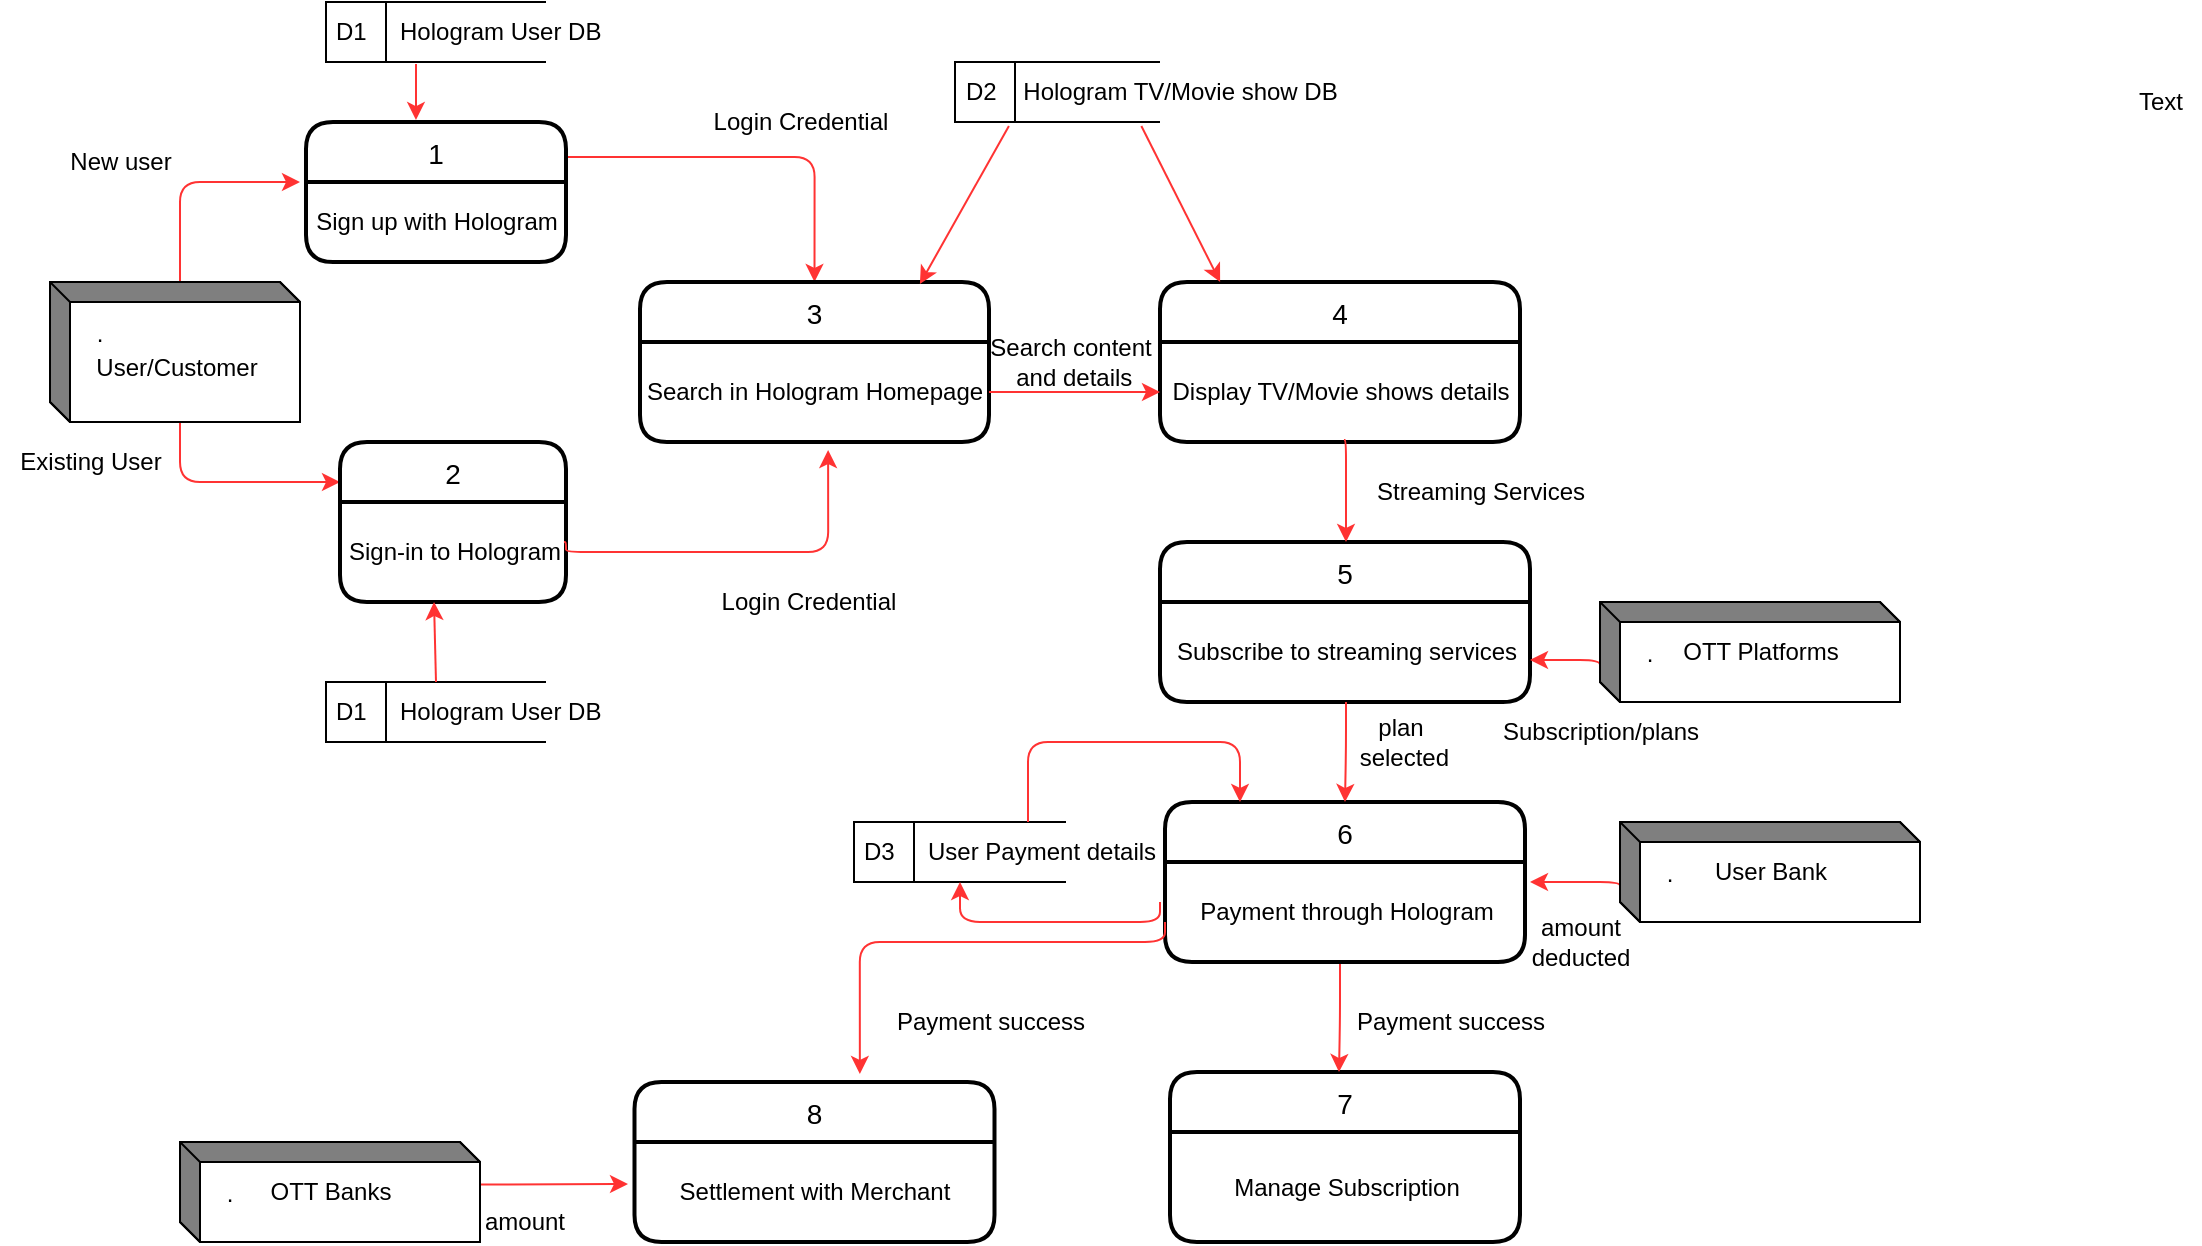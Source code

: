 <mxfile version="13.10.4" type="github">
  <diagram id="VBWb_MF_6VekWjtBwyfj" name="Page-1">
    <mxGraphModel dx="1886" dy="610" grid="0" gridSize="10" guides="1" tooltips="1" connect="1" arrows="1" fold="1" page="1" pageScale="1" pageWidth="827" pageHeight="1169" math="0" shadow="0">
      <root>
        <mxCell id="0" />
        <mxCell id="1" parent="0" />
        <mxCell id="JjaZK3aPunvva8pomJr4-2" value="" style="endArrow=classic;html=1;fillColor=#FF0000;strokeColor=#FF3333;" parent="1" edge="1">
          <mxGeometry width="50" height="50" relative="1" as="geometry">
            <mxPoint x="100" y="150" as="sourcePoint" />
            <mxPoint x="160" y="100" as="targetPoint" />
            <Array as="points">
              <mxPoint x="100" y="100" />
            </Array>
          </mxGeometry>
        </mxCell>
        <mxCell id="JjaZK3aPunvva8pomJr4-3" value="" style="endArrow=classic;html=1;fillColor=#FF0000;strokeColor=#FF3333;exitX=0.75;exitY=1;exitDx=0;exitDy=0;entryX=0;entryY=0.25;entryDx=0;entryDy=0;" parent="1" target="JjaZK3aPunvva8pomJr4-7" edge="1">
          <mxGeometry width="50" height="50" relative="1" as="geometry">
            <mxPoint x="100" y="200" as="sourcePoint" />
            <mxPoint x="414" y="340" as="targetPoint" />
            <Array as="points">
              <mxPoint x="100" y="250" />
            </Array>
          </mxGeometry>
        </mxCell>
        <mxCell id="JjaZK3aPunvva8pomJr4-4" value="" style="edgeStyle=segmentEdgeStyle;endArrow=classic;html=1;strokeColor=#FF3333;fillColor=#FF0000;entryX=0.5;entryY=0;entryDx=0;entryDy=0;exitX=1;exitY=0.25;exitDx=0;exitDy=0;" parent="1" source="JjaZK3aPunvva8pomJr4-5" target="JjaZK3aPunvva8pomJr4-9" edge="1">
          <mxGeometry width="50" height="50" relative="1" as="geometry">
            <mxPoint x="570" y="170" as="sourcePoint" />
            <mxPoint x="499.72" y="141" as="targetPoint" />
            <Array as="points" />
          </mxGeometry>
        </mxCell>
        <mxCell id="JjaZK3aPunvva8pomJr4-5" value="1" style="swimlane;childLayout=stackLayout;horizontal=1;startSize=30;horizontalStack=0;rounded=1;fontSize=14;fontStyle=0;strokeWidth=2;resizeParent=0;resizeLast=1;shadow=0;dashed=0;align=center;" parent="1" vertex="1">
          <mxGeometry x="163" y="70" width="130" height="70" as="geometry">
            <mxRectangle x="20" y="370" width="40" height="30" as="alternateBounds" />
          </mxGeometry>
        </mxCell>
        <mxCell id="JjaZK3aPunvva8pomJr4-6" value="Sign up with Hologram" style="text;html=1;align=center;verticalAlign=middle;resizable=0;points=[];autosize=1;" parent="JjaZK3aPunvva8pomJr4-5" vertex="1">
          <mxGeometry y="30" width="130" height="40" as="geometry" />
        </mxCell>
        <mxCell id="JjaZK3aPunvva8pomJr4-7" value="2" style="swimlane;childLayout=stackLayout;horizontal=1;startSize=30;horizontalStack=0;rounded=1;fontSize=14;fontStyle=0;strokeWidth=2;resizeParent=0;resizeLast=1;shadow=0;dashed=0;align=center;" parent="1" vertex="1">
          <mxGeometry x="180" y="230" width="113" height="80" as="geometry">
            <mxRectangle x="20" y="370" width="40" height="30" as="alternateBounds" />
          </mxGeometry>
        </mxCell>
        <mxCell id="JjaZK3aPunvva8pomJr4-8" value="Sign-in to Hologram" style="text;html=1;align=center;verticalAlign=middle;resizable=0;points=[];autosize=1;" parent="JjaZK3aPunvva8pomJr4-7" vertex="1">
          <mxGeometry y="30" width="113" height="50" as="geometry" />
        </mxCell>
        <mxCell id="JjaZK3aPunvva8pomJr4-9" value="3" style="swimlane;childLayout=stackLayout;horizontal=1;startSize=30;horizontalStack=0;rounded=1;fontSize=14;fontStyle=0;strokeWidth=2;resizeParent=0;resizeLast=1;shadow=0;dashed=0;align=center;" parent="1" vertex="1">
          <mxGeometry x="330" y="150" width="174.5" height="80" as="geometry">
            <mxRectangle x="20" y="370" width="40" height="30" as="alternateBounds" />
          </mxGeometry>
        </mxCell>
        <mxCell id="JjaZK3aPunvva8pomJr4-10" value="Search in Hologram Homepage" style="text;html=1;align=center;verticalAlign=middle;resizable=0;points=[];autosize=1;" parent="JjaZK3aPunvva8pomJr4-9" vertex="1">
          <mxGeometry y="30" width="174.5" height="50" as="geometry" />
        </mxCell>
        <mxCell id="JjaZK3aPunvva8pomJr4-11" value="4" style="swimlane;childLayout=stackLayout;horizontal=1;startSize=30;horizontalStack=0;rounded=1;fontSize=14;fontStyle=0;strokeWidth=2;resizeParent=0;resizeLast=1;shadow=0;dashed=0;align=center;" parent="1" vertex="1">
          <mxGeometry x="590" y="150" width="180" height="80" as="geometry">
            <mxRectangle x="20" y="370" width="40" height="30" as="alternateBounds" />
          </mxGeometry>
        </mxCell>
        <mxCell id="JjaZK3aPunvva8pomJr4-12" value="Display TV/Movie shows details" style="text;html=1;align=center;verticalAlign=middle;resizable=0;points=[];autosize=1;" parent="JjaZK3aPunvva8pomJr4-11" vertex="1">
          <mxGeometry y="30" width="180" height="50" as="geometry" />
        </mxCell>
        <mxCell id="JjaZK3aPunvva8pomJr4-13" value="D2&amp;nbsp; &amp;nbsp; Hologram TV/Movie show DB" style="html=1;dashed=0;whitespace=wrap;shape=mxgraph.dfd.dataStoreID;align=left;spacingLeft=3;points=[[0,0],[0.5,0],[1,0],[0,0.5],[1,0.5],[0,1],[0.5,1],[1,1]];" parent="1" vertex="1">
          <mxGeometry x="487.5" y="40" width="102.5" height="30" as="geometry" />
        </mxCell>
        <mxCell id="JjaZK3aPunvva8pomJr4-14" value="D1&amp;nbsp; &amp;nbsp; &amp;nbsp;Hologram User DB" style="html=1;dashed=0;whitespace=wrap;shape=mxgraph.dfd.dataStoreID;align=left;spacingLeft=3;points=[[0,0],[0.5,0],[1,0],[0,0.5],[1,0.5],[0,1],[0.5,1],[1,1]];" parent="1" vertex="1">
          <mxGeometry x="173" y="350" width="110" height="30" as="geometry" />
        </mxCell>
        <mxCell id="JjaZK3aPunvva8pomJr4-15" value="5" style="swimlane;childLayout=stackLayout;horizontal=1;startSize=30;horizontalStack=0;rounded=1;fontSize=14;fontStyle=0;strokeWidth=2;resizeParent=0;resizeLast=1;shadow=0;dashed=0;align=center;" parent="1" vertex="1">
          <mxGeometry x="590" y="280" width="185" height="80" as="geometry">
            <mxRectangle x="20" y="370" width="40" height="30" as="alternateBounds" />
          </mxGeometry>
        </mxCell>
        <mxCell id="JjaZK3aPunvva8pomJr4-16" value="Subscribe to streaming services" style="text;html=1;align=center;verticalAlign=middle;resizable=0;points=[];autosize=1;" parent="JjaZK3aPunvva8pomJr4-15" vertex="1">
          <mxGeometry y="30" width="185" height="50" as="geometry" />
        </mxCell>
        <mxCell id="JjaZK3aPunvva8pomJr4-17" value="6" style="swimlane;childLayout=stackLayout;horizontal=1;startSize=30;horizontalStack=0;rounded=1;fontSize=14;fontStyle=0;strokeWidth=2;resizeParent=0;resizeLast=1;shadow=0;dashed=0;align=center;" parent="1" vertex="1">
          <mxGeometry x="592.5" y="410" width="180" height="80" as="geometry">
            <mxRectangle x="20" y="370" width="40" height="30" as="alternateBounds" />
          </mxGeometry>
        </mxCell>
        <mxCell id="JjaZK3aPunvva8pomJr4-18" value="Payment through Hologram" style="text;html=1;align=center;verticalAlign=middle;resizable=0;points=[];autosize=1;" parent="JjaZK3aPunvva8pomJr4-17" vertex="1">
          <mxGeometry y="30" width="180" height="50" as="geometry" />
        </mxCell>
        <mxCell id="JjaZK3aPunvva8pomJr4-19" value="7" style="swimlane;childLayout=stackLayout;horizontal=1;startSize=30;horizontalStack=0;rounded=1;fontSize=14;fontStyle=0;strokeWidth=2;resizeParent=0;resizeLast=1;shadow=0;dashed=0;align=center;" parent="1" vertex="1">
          <mxGeometry x="595" y="545" width="175" height="85" as="geometry">
            <mxRectangle x="20" y="370" width="40" height="30" as="alternateBounds" />
          </mxGeometry>
        </mxCell>
        <mxCell id="JjaZK3aPunvva8pomJr4-21" value="Manage Subscription" style="text;html=1;align=center;verticalAlign=middle;resizable=0;points=[];autosize=1;" parent="JjaZK3aPunvva8pomJr4-19" vertex="1">
          <mxGeometry y="30" width="175" height="55" as="geometry" />
        </mxCell>
        <mxCell id="JjaZK3aPunvva8pomJr4-22" value="8" style="swimlane;childLayout=stackLayout;horizontal=1;startSize=30;horizontalStack=0;rounded=1;fontSize=14;fontStyle=0;strokeWidth=2;resizeParent=0;resizeLast=1;shadow=0;dashed=0;align=center;" parent="1" vertex="1">
          <mxGeometry x="327.25" y="550" width="180" height="80" as="geometry">
            <mxRectangle x="20" y="370" width="40" height="30" as="alternateBounds" />
          </mxGeometry>
        </mxCell>
        <mxCell id="JjaZK3aPunvva8pomJr4-23" value="Settlement with Merchant" style="text;html=1;align=center;verticalAlign=middle;resizable=0;points=[];autosize=1;" parent="JjaZK3aPunvva8pomJr4-22" vertex="1">
          <mxGeometry y="30" width="180" height="50" as="geometry" />
        </mxCell>
        <mxCell id="JjaZK3aPunvva8pomJr4-24" value="D1&amp;nbsp; &amp;nbsp; &amp;nbsp;Hologram User DB" style="html=1;dashed=0;whitespace=wrap;shape=mxgraph.dfd.dataStoreID;align=left;spacingLeft=3;points=[[0,0],[0.5,0],[1,0],[0,0.5],[1,0.5],[0,1],[0.5,1],[1,1]];" parent="1" vertex="1">
          <mxGeometry x="173" y="10" width="110" height="30" as="geometry" />
        </mxCell>
        <mxCell id="JjaZK3aPunvva8pomJr4-25" value="" style="endArrow=classic;html=1;fillColor=#FF0000;strokeColor=#FF3333;entryX=0.423;entryY=-0.014;entryDx=0;entryDy=0;entryPerimeter=0;exitX=0.409;exitY=1.033;exitDx=0;exitDy=0;exitPerimeter=0;" parent="1" source="JjaZK3aPunvva8pomJr4-24" target="JjaZK3aPunvva8pomJr4-5" edge="1">
          <mxGeometry width="50" height="50" relative="1" as="geometry">
            <mxPoint x="220" y="50" as="sourcePoint" />
            <mxPoint x="260" y="60" as="targetPoint" />
          </mxGeometry>
        </mxCell>
        <mxCell id="JjaZK3aPunvva8pomJr4-26" value="" style="edgeStyle=segmentEdgeStyle;endArrow=classic;html=1;strokeColor=#FF3333;fillColor=#FF0000;entryX=0.539;entryY=1.08;entryDx=0;entryDy=0;entryPerimeter=0;exitX=0.991;exitY=0.4;exitDx=0;exitDy=0;exitPerimeter=0;" parent="1" source="JjaZK3aPunvva8pomJr4-8" target="JjaZK3aPunvva8pomJr4-10" edge="1">
          <mxGeometry width="50" height="50" relative="1" as="geometry">
            <mxPoint x="293" y="277" as="sourcePoint" />
            <mxPoint x="488" y="217" as="targetPoint" />
            <Array as="points">
              <mxPoint x="293" y="280" />
              <mxPoint x="293" y="285" />
              <mxPoint x="424" y="285" />
            </Array>
          </mxGeometry>
        </mxCell>
        <mxCell id="JjaZK3aPunvva8pomJr4-27" value="" style="endArrow=classic;html=1;fillColor=#FF0000;strokeColor=#FF3333;exitX=0.5;exitY=0;exitDx=0;exitDy=0;entryX=0.416;entryY=1;entryDx=0;entryDy=0;entryPerimeter=0;" parent="1" source="JjaZK3aPunvva8pomJr4-14" target="JjaZK3aPunvva8pomJr4-8" edge="1">
          <mxGeometry width="50" height="50" relative="1" as="geometry">
            <mxPoint x="110" y="210" as="sourcePoint" />
            <mxPoint x="230" y="313" as="targetPoint" />
            <Array as="points" />
          </mxGeometry>
        </mxCell>
        <mxCell id="JjaZK3aPunvva8pomJr4-28" value="" style="endArrow=classic;html=1;fillColor=#FF0000;strokeColor=#FF3333;entryX=0.802;entryY=0.013;entryDx=0;entryDy=0;entryPerimeter=0;exitX=0.263;exitY=1.067;exitDx=0;exitDy=0;exitPerimeter=0;" parent="1" source="JjaZK3aPunvva8pomJr4-13" target="JjaZK3aPunvva8pomJr4-9" edge="1">
          <mxGeometry width="50" height="50" relative="1" as="geometry">
            <mxPoint x="470" y="103" as="sourcePoint" />
            <mxPoint x="475" y="145" as="targetPoint" />
          </mxGeometry>
        </mxCell>
        <mxCell id="JjaZK3aPunvva8pomJr4-29" value="" style="edgeStyle=segmentEdgeStyle;endArrow=classic;html=1;strokeColor=#FF3333;fillColor=#FF0000;" parent="1" source="JjaZK3aPunvva8pomJr4-10" edge="1">
          <mxGeometry width="50" height="50" relative="1" as="geometry">
            <mxPoint x="520" y="210" as="sourcePoint" />
            <mxPoint x="590" y="205" as="targetPoint" />
            <Array as="points" />
          </mxGeometry>
        </mxCell>
        <mxCell id="JjaZK3aPunvva8pomJr4-30" value="" style="edgeStyle=segmentEdgeStyle;endArrow=classic;html=1;strokeColor=#FF3333;fillColor=#FF0000;exitX=0.511;exitY=0.98;exitDx=0;exitDy=0;exitPerimeter=0;" parent="1" source="JjaZK3aPunvva8pomJr4-12" edge="1">
          <mxGeometry width="50" height="50" relative="1" as="geometry">
            <mxPoint x="683" y="240" as="sourcePoint" />
            <mxPoint x="683" y="280" as="targetPoint" />
            <Array as="points">
              <mxPoint x="683" y="229" />
            </Array>
          </mxGeometry>
        </mxCell>
        <mxCell id="JjaZK3aPunvva8pomJr4-31" value="" style="edgeStyle=segmentEdgeStyle;endArrow=classic;html=1;strokeColor=#FF3333;fillColor=#FF0000;entryX=0.5;entryY=0;entryDx=0;entryDy=0;" parent="1" target="JjaZK3aPunvva8pomJr4-17" edge="1">
          <mxGeometry width="50" height="50" relative="1" as="geometry">
            <mxPoint x="683" y="360" as="sourcePoint" />
            <mxPoint x="693" y="380" as="targetPoint" />
            <Array as="points">
              <mxPoint x="683" y="383" />
            </Array>
          </mxGeometry>
        </mxCell>
        <mxCell id="JjaZK3aPunvva8pomJr4-32" value="" style="edgeStyle=segmentEdgeStyle;endArrow=classic;html=1;strokeColor=#FF3333;fillColor=#FF0000;entryX=0.5;entryY=0;entryDx=0;entryDy=0;" parent="1" edge="1">
          <mxGeometry width="50" height="50" relative="1" as="geometry">
            <mxPoint x="680" y="491" as="sourcePoint" />
            <mxPoint x="679.5" y="545" as="targetPoint" />
            <Array as="points">
              <mxPoint x="680" y="518" />
            </Array>
          </mxGeometry>
        </mxCell>
        <mxCell id="JjaZK3aPunvva8pomJr4-33" value="" style="edgeStyle=segmentEdgeStyle;endArrow=classic;html=1;strokeColor=#FF3333;fillColor=#FF0000;exitX=0;exitY=0.75;exitDx=0;exitDy=0;entryX=0.626;entryY=-0.05;entryDx=0;entryDy=0;entryPerimeter=0;" parent="1" source="JjaZK3aPunvva8pomJr4-17" target="JjaZK3aPunvva8pomJr4-22" edge="1">
          <mxGeometry width="50" height="50" relative="1" as="geometry">
            <mxPoint x="561" y="480" as="sourcePoint" />
            <mxPoint x="440" y="540" as="targetPoint" />
            <Array as="points">
              <mxPoint x="593" y="480" />
              <mxPoint x="440" y="480" />
            </Array>
          </mxGeometry>
        </mxCell>
        <mxCell id="JjaZK3aPunvva8pomJr4-34" value="" style="endArrow=classic;html=1;fillColor=#FF0000;strokeColor=#FF3333;exitX=0.909;exitY=1.067;exitDx=0;exitDy=0;exitPerimeter=0;entryX=0.167;entryY=0;entryDx=0;entryDy=0;entryPerimeter=0;" parent="1" source="JjaZK3aPunvva8pomJr4-13" target="JjaZK3aPunvva8pomJr4-11" edge="1">
          <mxGeometry width="50" height="50" relative="1" as="geometry">
            <mxPoint x="480" y="113" as="sourcePoint" />
            <mxPoint x="630" y="102" as="targetPoint" />
          </mxGeometry>
        </mxCell>
        <mxCell id="JjaZK3aPunvva8pomJr4-36" value="" style="edgeStyle=segmentEdgeStyle;endArrow=classic;html=1;strokeColor=#FF3333;fillColor=#FF0000;exitX=0;exitY=0.75;exitDx=0;exitDy=0;" parent="1" target="JjaZK3aPunvva8pomJr4-16" edge="1">
          <mxGeometry width="50" height="50" relative="1" as="geometry">
            <mxPoint x="810" y="343.75" as="sourcePoint" />
            <mxPoint x="778" y="339" as="targetPoint" />
            <Array as="points">
              <mxPoint x="810" y="339" />
            </Array>
          </mxGeometry>
        </mxCell>
        <mxCell id="JjaZK3aPunvva8pomJr4-37" value="D3&amp;nbsp; &amp;nbsp; &amp;nbsp;User Payment details" style="html=1;dashed=0;whitespace=wrap;shape=mxgraph.dfd.dataStoreID;align=left;spacingLeft=3;points=[[0,0],[0.5,0],[1,0],[0,0.5],[1,0.5],[0,1],[0.5,1],[1,1]];" parent="1" vertex="1">
          <mxGeometry x="437" y="420" width="106" height="30" as="geometry" />
        </mxCell>
        <mxCell id="JjaZK3aPunvva8pomJr4-38" value="" style="edgeStyle=segmentEdgeStyle;endArrow=classic;html=1;strokeColor=#FF3333;fillColor=#FF0000;" parent="1" edge="1">
          <mxGeometry width="50" height="50" relative="1" as="geometry">
            <mxPoint x="524" y="420" as="sourcePoint" />
            <mxPoint x="630" y="410" as="targetPoint" />
            <Array as="points">
              <mxPoint x="524" y="380" />
              <mxPoint x="630" y="380" />
            </Array>
          </mxGeometry>
        </mxCell>
        <mxCell id="JjaZK3aPunvva8pomJr4-39" value="" style="edgeStyle=segmentEdgeStyle;endArrow=classic;html=1;strokeColor=#FF3333;fillColor=#FF0000;entryX=0.5;entryY=1;entryDx=0;entryDy=0;" parent="1" target="JjaZK3aPunvva8pomJr4-37" edge="1">
          <mxGeometry width="50" height="50" relative="1" as="geometry">
            <mxPoint x="590" y="460" as="sourcePoint" />
            <mxPoint x="490" y="460" as="targetPoint" />
            <Array as="points">
              <mxPoint x="590" y="470" />
              <mxPoint x="490" y="470" />
            </Array>
          </mxGeometry>
        </mxCell>
        <mxCell id="JjaZK3aPunvva8pomJr4-41" value="" style="edgeStyle=segmentEdgeStyle;endArrow=classic;html=1;strokeColor=#FF3333;fillColor=#FF0000;exitX=0;exitY=0.75;exitDx=0;exitDy=0;" parent="1" edge="1">
          <mxGeometry width="50" height="50" relative="1" as="geometry">
            <mxPoint x="820" y="453.75" as="sourcePoint" />
            <mxPoint x="775" y="450" as="targetPoint" />
            <Array as="points">
              <mxPoint x="820" y="450" />
            </Array>
          </mxGeometry>
        </mxCell>
        <mxCell id="JjaZK3aPunvva8pomJr4-43" value="" style="edgeStyle=segmentEdgeStyle;endArrow=classic;html=1;strokeColor=#FF3333;fillColor=#FF0000;exitX=1;exitY=0.75;exitDx=0;exitDy=0;" parent="1" edge="1">
          <mxGeometry width="50" height="50" relative="1" as="geometry">
            <mxPoint x="250" y="601.25" as="sourcePoint" />
            <mxPoint x="324" y="601" as="targetPoint" />
            <Array as="points">
              <mxPoint x="324" y="601" />
            </Array>
          </mxGeometry>
        </mxCell>
        <mxCell id="JjaZK3aPunvva8pomJr4-44" value="&lt;span style=&quot;color: rgba(0 , 0 , 0 , 0) ; font-family: monospace ; font-size: 0px&quot;&gt;%3CmxGraphModel%3E%3Croot%3E%3CmxCell%20id%3D%220%22%2F%3E%3CmxCell%20id%3D%221%22%20parent%3D%220%22%2F%3E%3CmxCell%20id%3D%222%22%20value%3D%22Login%20Credential%22%20style%3D%22text%3Bhtml%3D1%3Balign%3Dcenter%3BverticalAlign%3Dmiddle%3Bresizable%3D0%3Bpoints%3D%5B%5D%3Bautosize%3D1%3B%22%20vertex%3D%221%22%20parent%3D%221%22%3E%3CmxGeometry%20x%3D%22360%22%20y%3D%2260%22%20width%3D%22100%22%20height%3D%2220%22%20as%3D%22geometry%22%2F%3E%3C%2FmxCell%3E%3C%2Froot%3E%3C%2FmxGraphModel%3E&lt;/span&gt;" style="text;html=1;resizable=0;autosize=1;align=center;verticalAlign=middle;points=[];fillColor=none;strokeColor=none;rounded=0;" parent="1" vertex="1">
          <mxGeometry x="400" y="310" width="20" height="20" as="geometry" />
        </mxCell>
        <mxCell id="JjaZK3aPunvva8pomJr4-45" value="New user" style="text;html=1;align=center;verticalAlign=middle;resizable=0;points=[];autosize=1;" parent="1" vertex="1">
          <mxGeometry x="35" y="80" width="70" height="20" as="geometry" />
        </mxCell>
        <mxCell id="JjaZK3aPunvva8pomJr4-46" value="Existing User" style="text;html=1;align=center;verticalAlign=middle;resizable=0;points=[];autosize=1;" parent="1" vertex="1">
          <mxGeometry x="10" y="230" width="90" height="20" as="geometry" />
        </mxCell>
        <mxCell id="JjaZK3aPunvva8pomJr4-47" value="Login Credential" style="text;html=1;align=center;verticalAlign=middle;resizable=0;points=[];autosize=1;" parent="1" vertex="1">
          <mxGeometry x="360" y="60" width="100" height="20" as="geometry" />
        </mxCell>
        <mxCell id="JjaZK3aPunvva8pomJr4-48" value="Login Credential" style="text;html=1;align=center;verticalAlign=middle;resizable=0;points=[];autosize=1;" parent="1" vertex="1">
          <mxGeometry x="364" y="300" width="100" height="20" as="geometry" />
        </mxCell>
        <mxCell id="JjaZK3aPunvva8pomJr4-49" value="Search content&lt;br&gt;&amp;nbsp;and details" style="text;html=1;align=center;verticalAlign=middle;resizable=0;points=[];autosize=1;" parent="1" vertex="1">
          <mxGeometry x="495" y="175" width="100" height="30" as="geometry" />
        </mxCell>
        <mxCell id="JjaZK3aPunvva8pomJr4-50" value="Streaming Services" style="text;html=1;align=center;verticalAlign=middle;resizable=0;points=[];autosize=1;" parent="1" vertex="1">
          <mxGeometry x="690" y="245" width="120" height="20" as="geometry" />
        </mxCell>
        <mxCell id="JjaZK3aPunvva8pomJr4-51" value="Subscription/plans" style="text;html=1;align=center;verticalAlign=middle;resizable=0;points=[];autosize=1;" parent="1" vertex="1">
          <mxGeometry x="755" y="365" width="110" height="20" as="geometry" />
        </mxCell>
        <mxCell id="JjaZK3aPunvva8pomJr4-52" value="plan&lt;br&gt;&amp;nbsp;selected" style="text;html=1;align=center;verticalAlign=middle;resizable=0;points=[];autosize=1;" parent="1" vertex="1">
          <mxGeometry x="680" y="365" width="60" height="30" as="geometry" />
        </mxCell>
        <mxCell id="JjaZK3aPunvva8pomJr4-53" value="amount &lt;br&gt;deducted" style="text;html=1;align=center;verticalAlign=middle;resizable=0;points=[];autosize=1;" parent="1" vertex="1">
          <mxGeometry x="770" y="465" width="60" height="30" as="geometry" />
        </mxCell>
        <mxCell id="JjaZK3aPunvva8pomJr4-54" value="Payment success" style="text;html=1;align=center;verticalAlign=middle;resizable=0;points=[];autosize=1;" parent="1" vertex="1">
          <mxGeometry x="680" y="510" width="110" height="20" as="geometry" />
        </mxCell>
        <mxCell id="JjaZK3aPunvva8pomJr4-55" value="Payment success" style="text;html=1;align=center;verticalAlign=middle;resizable=0;points=[];autosize=1;" parent="1" vertex="1">
          <mxGeometry x="450" y="510" width="110" height="20" as="geometry" />
        </mxCell>
        <mxCell id="JjaZK3aPunvva8pomJr4-56" value="amount" style="text;html=1;align=center;verticalAlign=middle;resizable=0;points=[];autosize=1;" parent="1" vertex="1">
          <mxGeometry x="242.25" y="610" width="60" height="20" as="geometry" />
        </mxCell>
        <mxCell id="9c8K84tOxtjKwa_CXReW-5" value="&lt;span&gt;&amp;nbsp; &amp;nbsp; &amp;nbsp; &amp;nbsp;&lt;br&gt;User/Customer&lt;/span&gt;" style="html=1;dashed=0;whitespace=wrap;shape=mxgraph.dfd.externalEntity;shadow=0;" vertex="1" parent="1">
          <mxGeometry x="35" y="150" width="125" height="70" as="geometry" />
        </mxCell>
        <mxCell id="9c8K84tOxtjKwa_CXReW-6" value="." style="autosize=1;part=1;resizable=0;strokeColor=#FFFFFF;fillColor=inherit;gradientColor=inherit;" vertex="1" parent="9c8K84tOxtjKwa_CXReW-5">
          <mxGeometry width="20" height="20" relative="1" as="geometry">
            <mxPoint x="15" y="15" as="offset" />
          </mxGeometry>
        </mxCell>
        <mxCell id="9c8K84tOxtjKwa_CXReW-7" value="&lt;span&gt;&amp;nbsp; &amp;nbsp;OTT Platforms&lt;/span&gt;" style="html=1;dashed=0;whitespace=wrap;shape=mxgraph.dfd.externalEntity;shadow=0;" vertex="1" parent="1">
          <mxGeometry x="810" y="310" width="150" height="50" as="geometry" />
        </mxCell>
        <mxCell id="9c8K84tOxtjKwa_CXReW-8" value="." style="autosize=1;part=1;resizable=0;strokeColor=#FFFFFF;fillColor=inherit;gradientColor=inherit;" vertex="1" parent="9c8K84tOxtjKwa_CXReW-7">
          <mxGeometry width="20" height="20" relative="1" as="geometry">
            <mxPoint x="15" y="15" as="offset" />
          </mxGeometry>
        </mxCell>
        <mxCell id="9c8K84tOxtjKwa_CXReW-9" value="&lt;span&gt;User Bank&lt;/span&gt;" style="html=1;dashed=0;whitespace=wrap;shape=mxgraph.dfd.externalEntity;shadow=0;" vertex="1" parent="1">
          <mxGeometry x="820" y="420" width="150" height="50" as="geometry" />
        </mxCell>
        <mxCell id="9c8K84tOxtjKwa_CXReW-10" value="." style="autosize=1;part=1;resizable=0;strokeColor=#FFFFFF;fillColor=#FFFFFF;gradientColor=inherit;" vertex="1" parent="9c8K84tOxtjKwa_CXReW-9">
          <mxGeometry width="20" height="20" relative="1" as="geometry">
            <mxPoint x="15" y="15" as="offset" />
          </mxGeometry>
        </mxCell>
        <mxCell id="9c8K84tOxtjKwa_CXReW-11" value="&lt;span&gt;OTT Banks&lt;/span&gt;" style="html=1;dashed=0;whitespace=wrap;shape=mxgraph.dfd.externalEntity;shadow=0;" vertex="1" parent="1">
          <mxGeometry x="100" y="580" width="150" height="50" as="geometry" />
        </mxCell>
        <mxCell id="9c8K84tOxtjKwa_CXReW-12" value="." style="autosize=1;part=1;resizable=0;strokeColor=#FFFFFF;fillColor=inherit;gradientColor=inherit;" vertex="1" parent="9c8K84tOxtjKwa_CXReW-11">
          <mxGeometry width="20" height="20" relative="1" as="geometry">
            <mxPoint x="15" y="15" as="offset" />
          </mxGeometry>
        </mxCell>
        <mxCell id="9c8K84tOxtjKwa_CXReW-13" value="Text" style="text;html=1;align=center;verticalAlign=middle;resizable=0;points=[];autosize=1;" vertex="1" parent="1">
          <mxGeometry x="1070" y="50" width="40" height="20" as="geometry" />
        </mxCell>
      </root>
    </mxGraphModel>
  </diagram>
</mxfile>
